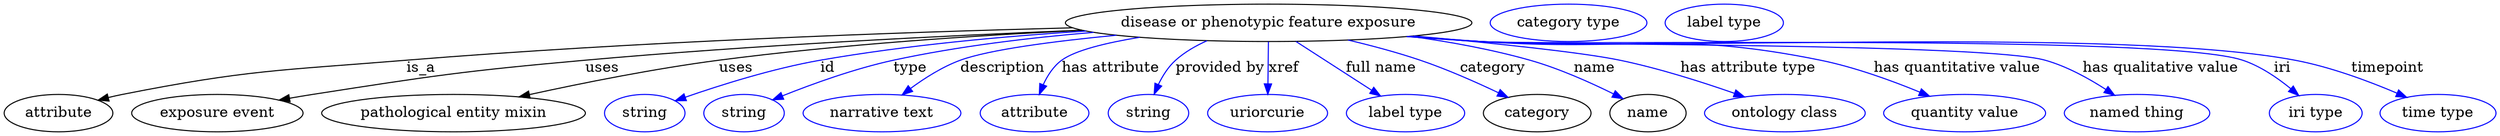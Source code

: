 digraph {
	graph [bb="0,0,2381.2,123"];
	node [label="\N"];
	"disease or phenotypic feature exposure"	[height=0.5,
		label="disease or phenotypic feature exposure",
		pos="1207,105",
		width=5.3981];
	attribute	[height=0.5,
		pos="51.995,18",
		width=1.4443];
	"disease or phenotypic feature exposure" -> attribute	[label=is_a,
		lp="399,61.5",
		pos="e,89.854,30.505 1019.4,100.18 852.65,95.799 602.28,86.779 385,69 263.63,59.069 232.43,59.747 113,36 108.63,35.132 104.12,34.114 \
99.625,33.015"];
	"exposure event"	[height=0.5,
		pos="204,18",
		width=2.2748];
	"disease or phenotypic feature exposure" -> "exposure event"	[label=uses,
		lp="572.5,61.5",
		pos="e,263.14,30.571 1028.5,97.872 897.57,92.532 715.51,83.353 556,69 439.54,58.521 410.51,54.077 295,36 287.9,34.89 280.51,33.649 273.14,\
32.357"];
	"pathological entity mixin"	[height=0.5,
		pos="430,18",
		width=3.5025];
	"disease or phenotypic feature exposure" -> "pathological entity mixin"	[label=uses,
		lp="699.5,61.5",
		pos="e,492.53,33.686 1028.8,97.779 927.14,92.812 797.57,84.085 683,69 621.61,60.918 552.72,46.979 502.35,35.868"];
	id	[color=blue,
		height=0.5,
		label=string,
		pos="612,18",
		width=1.0652];
	"disease or phenotypic feature exposure" -> id	[color=blue,
		label=id,
		lp="787,61.5",
		pos="e,640.95,29.825 1032.3,97.059 954.63,92.08 862.3,83.559 780,69 734.58,60.968 684.07,44.924 650.4,33.169",
		style=solid];
	type	[color=blue,
		height=0.5,
		label=string,
		pos="707,18",
		width=1.0652];
	"disease or phenotypic feature exposure" -> type	[color=blue,
		label=type,
		lp="865,61.5",
		pos="e,734.17,30.794 1039,95.941 978.62,90.85 910.28,82.546 849,69 812.24,60.876 771.9,46.068 743.64,34.668",
		style=solid];
	description	[color=blue,
		height=0.5,
		label="narrative text",
		pos="839,18",
		width=2.0943];
	"disease or phenotypic feature exposure" -> description	[color=blue,
		label=description,
		lp="952.5,61.5",
		pos="e,857.68,35.594 1060.4,93.144 1000.8,87.373 939.46,79.314 912,69 895.36,62.752 878.86,51.943 865.76,41.97",
		style=solid];
	"has attribute"	[color=blue,
		height=0.5,
		label=attribute,
		pos="984,18",
		width=1.4443];
	"disease or phenotypic feature exposure" -> "has attribute"	[color=blue,
		label="has attribute",
		lp="1056,61.5",
		pos="e,988.19,35.971 1082.9,91.092 1050.9,85.785 1021.8,78.577 1009,69 1001.2,63.181 995.67,54.25 991.84,45.537",
		style=solid];
	"provided by"	[color=blue,
		height=0.5,
		label=string,
		pos="1092,18",
		width=1.0652];
	"disease or phenotypic feature exposure" -> "provided by"	[color=blue,
		label="provided by",
		lp="1160.5,61.5",
		pos="e,1097.4,36.267 1148,87.735 1137.2,82.917 1126.6,76.776 1118,69 1110.9,62.627 1105.5,53.869 1101.4,45.463",
		style=solid];
	xref	[color=blue,
		height=0.5,
		label=uriorcurie,
		pos="1206,18",
		width=1.5887];
	"disease or phenotypic feature exposure" -> xref	[color=blue,
		label=xref,
		lp="1221.5,61.5",
		pos="e,1206.2,36.175 1206.8,86.799 1206.7,75.163 1206.5,59.548 1206.3,46.237",
		style=solid];
	"full name"	[color=blue,
		height=0.5,
		label="label type",
		pos="1338,18",
		width=1.5707];
	"disease or phenotypic feature exposure" -> "full name"	[color=blue,
		label="full name",
		lp="1314.5,61.5",
		pos="e,1314.1,34.536 1233.2,87.003 1254,73.488 1283.3,54.512 1305.6,40.039",
		style=solid];
	category	[height=0.5,
		pos="1464,18",
		width=1.4263];
	"disease or phenotypic feature exposure" -> category	[color=blue,
		label=category,
		lp="1421.5,61.5",
		pos="e,1436,33.208 1283,88.417 1305.5,83.074 1329.9,76.516 1352,69 1377.6,60.266 1405.4,47.87 1426.9,37.606",
		style=solid];
	name	[height=0.5,
		pos="1570,18",
		width=1.011];
	"disease or phenotypic feature exposure" -> name	[color=blue,
		label=name,
		lp="1519,61.5",
		pos="e,1546,31.948 1342.1,92.052 1379.7,86.85 1420.3,79.458 1457,69 1485,61.02 1515,47.462 1537.1,36.475",
		style=solid];
	"has attribute type"	[color=blue,
		height=0.5,
		label="ontology class",
		pos="1701,18",
		width=2.1304];
	"disease or phenotypic feature exposure" -> "has attribute type"	[color=blue,
		label="has attribute type",
		lp="1666,61.5",
		pos="e,1662.3,33.673 1346.1,92.355 1421.3,85.499 1506,76.691 1543,69 1580.5,61.2 1621.7,47.995 1652.6,37.114",
		style=solid];
	"has quantitative value"	[color=blue,
		height=0.5,
		label="quantity value",
		pos="1873,18",
		width=2.1484];
	"disease or phenotypic feature exposure" -> "has quantitative value"	[color=blue,
		label="has quantitative value",
		lp="1866,61.5",
		pos="e,1839.5,34.278 1342.6,92.107 1365.1,90.289 1388.2,88.515 1410,87 1554.3,76.963 1593.3,97.949 1735,69 1767.8,62.301 1803.3,49.311 \
1830,38.251",
		style=solid];
	"has qualitative value"	[color=blue,
		height=0.5,
		label="named thing",
		pos="2038,18",
		width=1.9318];
	"disease or phenotypic feature exposure" -> "has qualitative value"	[color=blue,
		label="has qualitative value",
		lp="2060.5,61.5",
		pos="e,2016.5,35.146 1340.1,91.887 1363.4,90.045 1387.4,88.322 1410,87 1469.9,83.494 1892.2,85.302 1950,69 1970.7,63.162 1991.7,51.485 \
2008,40.882",
		style=solid];
	iri	[color=blue,
		height=0.5,
		label="iri type",
		pos="2209,18",
		width=1.2277];
	"disease or phenotypic feature exposure" -> iri	[color=blue,
		label=iri,
		lp="2177,61.5",
		pos="e,2192.8,34.934 1339.3,91.786 1362.8,89.938 1387.1,88.239 1410,87 1490.9,82.617 2062.1,94.677 2139,69 2156,63.332 2172.4,52.024 \
2185,41.593",
		style=solid];
	timepoint	[color=blue,
		height=0.5,
		label="time type",
		pos="2326,18",
		width=1.5346];
	"disease or phenotypic feature exposure" -> timepoint	[color=blue,
		label=timepoint,
		lp="2278,61.5",
		pos="e,2296.1,33.162 1339,91.778 1362.7,89.924 1387,88.225 1410,87 1582.9,77.771 2018.8,101.11 2189,69 2223,62.581 2259.8,48.759 2286.6,\
37.271",
		style=solid];
	"named thing_category"	[color=blue,
		height=0.5,
		label="category type",
		pos="1494,105",
		width=2.0762];
	attribute_name	[color=blue,
		height=0.5,
		label="label type",
		pos="1643,105",
		width=1.5707];
}
